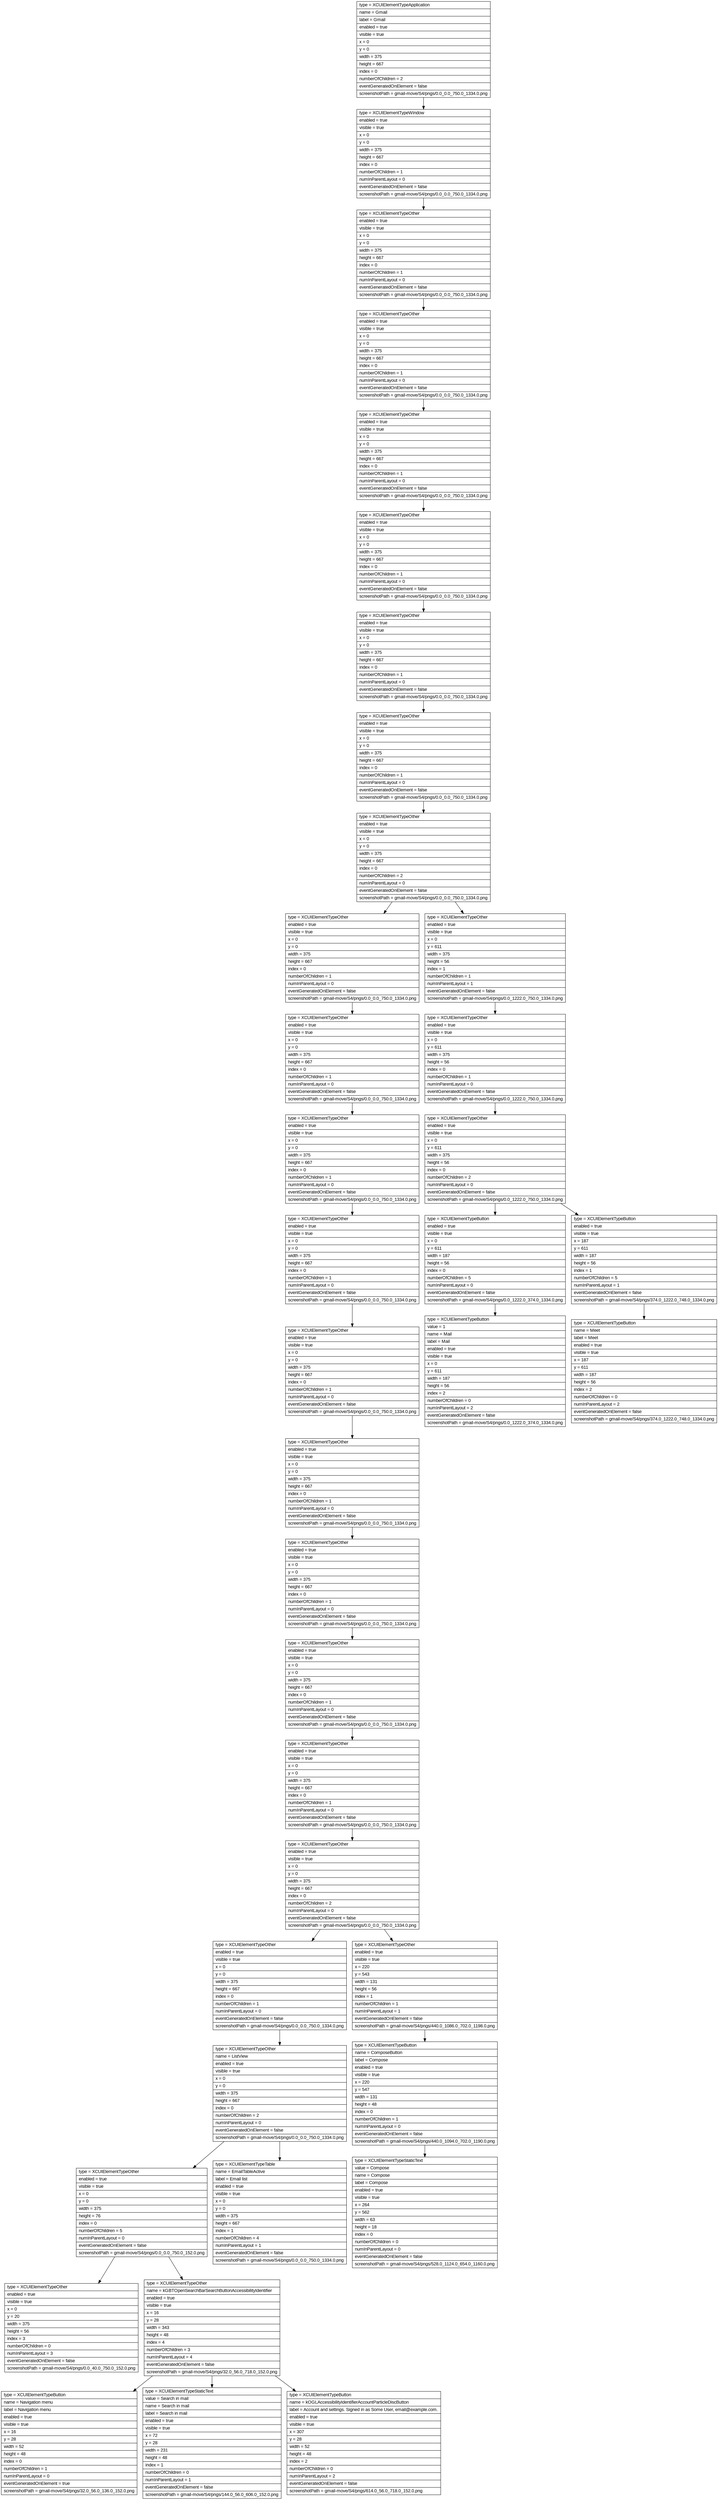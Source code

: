 digraph Layout {

	node [shape=record fontname=Arial];

	0	[label="{type = XCUIElementTypeApplication\l|name = Gmail\l|label = Gmail\l|enabled = true\l|visible = true\l|x = 0\l|y = 0\l|width = 375\l|height = 667\l|index = 0\l|numberOfChildren = 2\l|eventGeneratedOnElement = false \l|screenshotPath = gmail-move/S4/pngs/0.0_0.0_750.0_1334.0.png\l}"]
	1	[label="{type = XCUIElementTypeWindow\l|enabled = true\l|visible = true\l|x = 0\l|y = 0\l|width = 375\l|height = 667\l|index = 0\l|numberOfChildren = 1\l|numInParentLayout = 0\l|eventGeneratedOnElement = false \l|screenshotPath = gmail-move/S4/pngs/0.0_0.0_750.0_1334.0.png\l}"]
	2	[label="{type = XCUIElementTypeOther\l|enabled = true\l|visible = true\l|x = 0\l|y = 0\l|width = 375\l|height = 667\l|index = 0\l|numberOfChildren = 1\l|numInParentLayout = 0\l|eventGeneratedOnElement = false \l|screenshotPath = gmail-move/S4/pngs/0.0_0.0_750.0_1334.0.png\l}"]
	3	[label="{type = XCUIElementTypeOther\l|enabled = true\l|visible = true\l|x = 0\l|y = 0\l|width = 375\l|height = 667\l|index = 0\l|numberOfChildren = 1\l|numInParentLayout = 0\l|eventGeneratedOnElement = false \l|screenshotPath = gmail-move/S4/pngs/0.0_0.0_750.0_1334.0.png\l}"]
	4	[label="{type = XCUIElementTypeOther\l|enabled = true\l|visible = true\l|x = 0\l|y = 0\l|width = 375\l|height = 667\l|index = 0\l|numberOfChildren = 1\l|numInParentLayout = 0\l|eventGeneratedOnElement = false \l|screenshotPath = gmail-move/S4/pngs/0.0_0.0_750.0_1334.0.png\l}"]
	5	[label="{type = XCUIElementTypeOther\l|enabled = true\l|visible = true\l|x = 0\l|y = 0\l|width = 375\l|height = 667\l|index = 0\l|numberOfChildren = 1\l|numInParentLayout = 0\l|eventGeneratedOnElement = false \l|screenshotPath = gmail-move/S4/pngs/0.0_0.0_750.0_1334.0.png\l}"]
	6	[label="{type = XCUIElementTypeOther\l|enabled = true\l|visible = true\l|x = 0\l|y = 0\l|width = 375\l|height = 667\l|index = 0\l|numberOfChildren = 1\l|numInParentLayout = 0\l|eventGeneratedOnElement = false \l|screenshotPath = gmail-move/S4/pngs/0.0_0.0_750.0_1334.0.png\l}"]
	7	[label="{type = XCUIElementTypeOther\l|enabled = true\l|visible = true\l|x = 0\l|y = 0\l|width = 375\l|height = 667\l|index = 0\l|numberOfChildren = 1\l|numInParentLayout = 0\l|eventGeneratedOnElement = false \l|screenshotPath = gmail-move/S4/pngs/0.0_0.0_750.0_1334.0.png\l}"]
	8	[label="{type = XCUIElementTypeOther\l|enabled = true\l|visible = true\l|x = 0\l|y = 0\l|width = 375\l|height = 667\l|index = 0\l|numberOfChildren = 2\l|numInParentLayout = 0\l|eventGeneratedOnElement = false \l|screenshotPath = gmail-move/S4/pngs/0.0_0.0_750.0_1334.0.png\l}"]
	9	[label="{type = XCUIElementTypeOther\l|enabled = true\l|visible = true\l|x = 0\l|y = 0\l|width = 375\l|height = 667\l|index = 0\l|numberOfChildren = 1\l|numInParentLayout = 0\l|eventGeneratedOnElement = false \l|screenshotPath = gmail-move/S4/pngs/0.0_0.0_750.0_1334.0.png\l}"]
	10	[label="{type = XCUIElementTypeOther\l|enabled = true\l|visible = true\l|x = 0\l|y = 611\l|width = 375\l|height = 56\l|index = 1\l|numberOfChildren = 1\l|numInParentLayout = 1\l|eventGeneratedOnElement = false \l|screenshotPath = gmail-move/S4/pngs/0.0_1222.0_750.0_1334.0.png\l}"]
	11	[label="{type = XCUIElementTypeOther\l|enabled = true\l|visible = true\l|x = 0\l|y = 0\l|width = 375\l|height = 667\l|index = 0\l|numberOfChildren = 1\l|numInParentLayout = 0\l|eventGeneratedOnElement = false \l|screenshotPath = gmail-move/S4/pngs/0.0_0.0_750.0_1334.0.png\l}"]
	12	[label="{type = XCUIElementTypeOther\l|enabled = true\l|visible = true\l|x = 0\l|y = 611\l|width = 375\l|height = 56\l|index = 0\l|numberOfChildren = 1\l|numInParentLayout = 0\l|eventGeneratedOnElement = false \l|screenshotPath = gmail-move/S4/pngs/0.0_1222.0_750.0_1334.0.png\l}"]
	13	[label="{type = XCUIElementTypeOther\l|enabled = true\l|visible = true\l|x = 0\l|y = 0\l|width = 375\l|height = 667\l|index = 0\l|numberOfChildren = 1\l|numInParentLayout = 0\l|eventGeneratedOnElement = false \l|screenshotPath = gmail-move/S4/pngs/0.0_0.0_750.0_1334.0.png\l}"]
	14	[label="{type = XCUIElementTypeOther\l|enabled = true\l|visible = true\l|x = 0\l|y = 611\l|width = 375\l|height = 56\l|index = 0\l|numberOfChildren = 2\l|numInParentLayout = 0\l|eventGeneratedOnElement = false \l|screenshotPath = gmail-move/S4/pngs/0.0_1222.0_750.0_1334.0.png\l}"]
	15	[label="{type = XCUIElementTypeOther\l|enabled = true\l|visible = true\l|x = 0\l|y = 0\l|width = 375\l|height = 667\l|index = 0\l|numberOfChildren = 1\l|numInParentLayout = 0\l|eventGeneratedOnElement = false \l|screenshotPath = gmail-move/S4/pngs/0.0_0.0_750.0_1334.0.png\l}"]
	16	[label="{type = XCUIElementTypeButton\l|enabled = true\l|visible = true\l|x = 0\l|y = 611\l|width = 187\l|height = 56\l|index = 0\l|numberOfChildren = 5\l|numInParentLayout = 0\l|eventGeneratedOnElement = false \l|screenshotPath = gmail-move/S4/pngs/0.0_1222.0_374.0_1334.0.png\l}"]
	17	[label="{type = XCUIElementTypeButton\l|enabled = true\l|visible = true\l|x = 187\l|y = 611\l|width = 187\l|height = 56\l|index = 1\l|numberOfChildren = 5\l|numInParentLayout = 1\l|eventGeneratedOnElement = false \l|screenshotPath = gmail-move/S4/pngs/374.0_1222.0_748.0_1334.0.png\l}"]
	18	[label="{type = XCUIElementTypeOther\l|enabled = true\l|visible = true\l|x = 0\l|y = 0\l|width = 375\l|height = 667\l|index = 0\l|numberOfChildren = 1\l|numInParentLayout = 0\l|eventGeneratedOnElement = false \l|screenshotPath = gmail-move/S4/pngs/0.0_0.0_750.0_1334.0.png\l}"]
	19	[label="{type = XCUIElementTypeButton\l|value = 1\l|name = Mail\l|label = Mail\l|enabled = true\l|visible = true\l|x = 0\l|y = 611\l|width = 187\l|height = 56\l|index = 2\l|numberOfChildren = 0\l|numInParentLayout = 2\l|eventGeneratedOnElement = false \l|screenshotPath = gmail-move/S4/pngs/0.0_1222.0_374.0_1334.0.png\l}"]
	20	[label="{type = XCUIElementTypeButton\l|name = Meet\l|label = Meet\l|enabled = true\l|visible = true\l|x = 187\l|y = 611\l|width = 187\l|height = 56\l|index = 2\l|numberOfChildren = 0\l|numInParentLayout = 2\l|eventGeneratedOnElement = false \l|screenshotPath = gmail-move/S4/pngs/374.0_1222.0_748.0_1334.0.png\l}"]
	21	[label="{type = XCUIElementTypeOther\l|enabled = true\l|visible = true\l|x = 0\l|y = 0\l|width = 375\l|height = 667\l|index = 0\l|numberOfChildren = 1\l|numInParentLayout = 0\l|eventGeneratedOnElement = false \l|screenshotPath = gmail-move/S4/pngs/0.0_0.0_750.0_1334.0.png\l}"]
	22	[label="{type = XCUIElementTypeOther\l|enabled = true\l|visible = true\l|x = 0\l|y = 0\l|width = 375\l|height = 667\l|index = 0\l|numberOfChildren = 1\l|numInParentLayout = 0\l|eventGeneratedOnElement = false \l|screenshotPath = gmail-move/S4/pngs/0.0_0.0_750.0_1334.0.png\l}"]
	23	[label="{type = XCUIElementTypeOther\l|enabled = true\l|visible = true\l|x = 0\l|y = 0\l|width = 375\l|height = 667\l|index = 0\l|numberOfChildren = 1\l|numInParentLayout = 0\l|eventGeneratedOnElement = false \l|screenshotPath = gmail-move/S4/pngs/0.0_0.0_750.0_1334.0.png\l}"]
	24	[label="{type = XCUIElementTypeOther\l|enabled = true\l|visible = true\l|x = 0\l|y = 0\l|width = 375\l|height = 667\l|index = 0\l|numberOfChildren = 1\l|numInParentLayout = 0\l|eventGeneratedOnElement = false \l|screenshotPath = gmail-move/S4/pngs/0.0_0.0_750.0_1334.0.png\l}"]
	25	[label="{type = XCUIElementTypeOther\l|enabled = true\l|visible = true\l|x = 0\l|y = 0\l|width = 375\l|height = 667\l|index = 0\l|numberOfChildren = 2\l|numInParentLayout = 0\l|eventGeneratedOnElement = false \l|screenshotPath = gmail-move/S4/pngs/0.0_0.0_750.0_1334.0.png\l}"]
	26	[label="{type = XCUIElementTypeOther\l|enabled = true\l|visible = true\l|x = 0\l|y = 0\l|width = 375\l|height = 667\l|index = 0\l|numberOfChildren = 1\l|numInParentLayout = 0\l|eventGeneratedOnElement = false \l|screenshotPath = gmail-move/S4/pngs/0.0_0.0_750.0_1334.0.png\l}"]
	27	[label="{type = XCUIElementTypeOther\l|enabled = true\l|visible = true\l|x = 220\l|y = 543\l|width = 131\l|height = 56\l|index = 1\l|numberOfChildren = 1\l|numInParentLayout = 1\l|eventGeneratedOnElement = false \l|screenshotPath = gmail-move/S4/pngs/440.0_1086.0_702.0_1198.0.png\l}"]
	28	[label="{type = XCUIElementTypeOther\l|name = ListView\l|enabled = true\l|visible = true\l|x = 0\l|y = 0\l|width = 375\l|height = 667\l|index = 0\l|numberOfChildren = 2\l|numInParentLayout = 0\l|eventGeneratedOnElement = false \l|screenshotPath = gmail-move/S4/pngs/0.0_0.0_750.0_1334.0.png\l}"]
	29	[label="{type = XCUIElementTypeButton\l|name = ComposeButton\l|label = Compose\l|enabled = true\l|visible = true\l|x = 220\l|y = 547\l|width = 131\l|height = 48\l|index = 0\l|numberOfChildren = 1\l|numInParentLayout = 0\l|eventGeneratedOnElement = false \l|screenshotPath = gmail-move/S4/pngs/440.0_1094.0_702.0_1190.0.png\l}"]
	30	[label="{type = XCUIElementTypeOther\l|enabled = true\l|visible = true\l|x = 0\l|y = 0\l|width = 375\l|height = 76\l|index = 0\l|numberOfChildren = 5\l|numInParentLayout = 0\l|eventGeneratedOnElement = false \l|screenshotPath = gmail-move/S4/pngs/0.0_0.0_750.0_152.0.png\l}"]
	31	[label="{type = XCUIElementTypeTable\l|name = EmailTableActive\l|label = Email list \l|enabled = true\l|visible = true\l|x = 0\l|y = 0\l|width = 375\l|height = 667\l|index = 1\l|numberOfChildren = 4\l|numInParentLayout = 1\l|eventGeneratedOnElement = false \l|screenshotPath = gmail-move/S4/pngs/0.0_0.0_750.0_1334.0.png\l}"]
	32	[label="{type = XCUIElementTypeStaticText\l|value = Compose\l|name = Compose\l|label = Compose\l|enabled = true\l|visible = true\l|x = 264\l|y = 562\l|width = 63\l|height = 18\l|index = 0\l|numberOfChildren = 0\l|numInParentLayout = 0\l|eventGeneratedOnElement = false \l|screenshotPath = gmail-move/S4/pngs/528.0_1124.0_654.0_1160.0.png\l}"]
	33	[label="{type = XCUIElementTypeOther\l|enabled = true\l|visible = true\l|x = 0\l|y = 20\l|width = 375\l|height = 56\l|index = 3\l|numberOfChildren = 0\l|numInParentLayout = 3\l|eventGeneratedOnElement = false \l|screenshotPath = gmail-move/S4/pngs/0.0_40.0_750.0_152.0.png\l}"]
	34	[label="{type = XCUIElementTypeOther\l|name = kGBTOpenSearchBarSearchButtonAccessibilityIdentifier\l|enabled = true\l|visible = true\l|x = 16\l|y = 28\l|width = 343\l|height = 48\l|index = 4\l|numberOfChildren = 3\l|numInParentLayout = 4\l|eventGeneratedOnElement = false \l|screenshotPath = gmail-move/S4/pngs/32.0_56.0_718.0_152.0.png\l}"]
	35	[label="{type = XCUIElementTypeButton\l|name = Navigation menu\l|label = Navigation menu\l|enabled = true\l|visible = true\l|x = 16\l|y = 28\l|width = 52\l|height = 48\l|index = 0\l|numberOfChildren = 1\l|numInParentLayout = 0\l|eventGeneratedOnElement = true \l|screenshotPath = gmail-move/S4/pngs/32.0_56.0_136.0_152.0.png\l}"]
	36	[label="{type = XCUIElementTypeStaticText\l|value = Search in mail\l|name = Search in mail\l|label = Search in mail\l|enabled = true\l|visible = true\l|x = 72\l|y = 28\l|width = 231\l|height = 48\l|index = 1\l|numberOfChildren = 0\l|numInParentLayout = 1\l|eventGeneratedOnElement = false \l|screenshotPath = gmail-move/S4/pngs/144.0_56.0_606.0_152.0.png\l}"]
	37	[label="{type = XCUIElementTypeButton\l|name = kOGLAccessibilityIdentifierAccountParticleDiscButton\l|label = Account and settings. Signed in as Some User, email@example.com.\l|enabled = true\l|visible = true\l|x = 307\l|y = 28\l|width = 52\l|height = 48\l|index = 2\l|numberOfChildren = 0\l|numInParentLayout = 2\l|eventGeneratedOnElement = false \l|screenshotPath = gmail-move/S4/pngs/614.0_56.0_718.0_152.0.png\l}"]


	0 -> 1
	1 -> 2
	2 -> 3
	3 -> 4
	4 -> 5
	5 -> 6
	6 -> 7
	7 -> 8
	8 -> 9
	8 -> 10
	9 -> 11
	10 -> 12
	11 -> 13
	12 -> 14
	13 -> 15
	14 -> 16
	14 -> 17
	15 -> 18
	16 -> 19
	17 -> 20
	18 -> 21
	21 -> 22
	22 -> 23
	23 -> 24
	24 -> 25
	25 -> 26
	25 -> 27
	26 -> 28
	27 -> 29
	28 -> 30
	28 -> 31
	29 -> 32
	30 -> 33
	30 -> 34
	34 -> 35
	34 -> 36
	34 -> 37


}